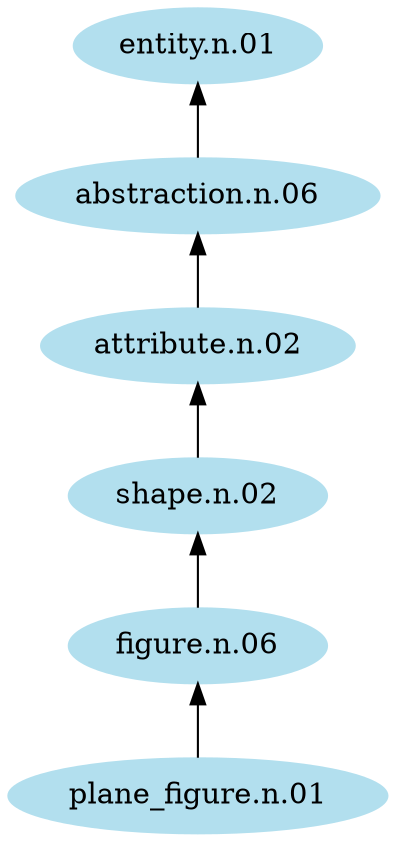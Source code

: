 digraph unix {
	node [color=lightblue2 style=filled]
	rankdir=BT
	"plane_figure.n.01" -> "figure.n.06"
	"figure.n.06" -> "shape.n.02"
	"shape.n.02" -> "attribute.n.02"
	"attribute.n.02" -> "abstraction.n.06"
	"abstraction.n.06" -> "entity.n.01"
}
